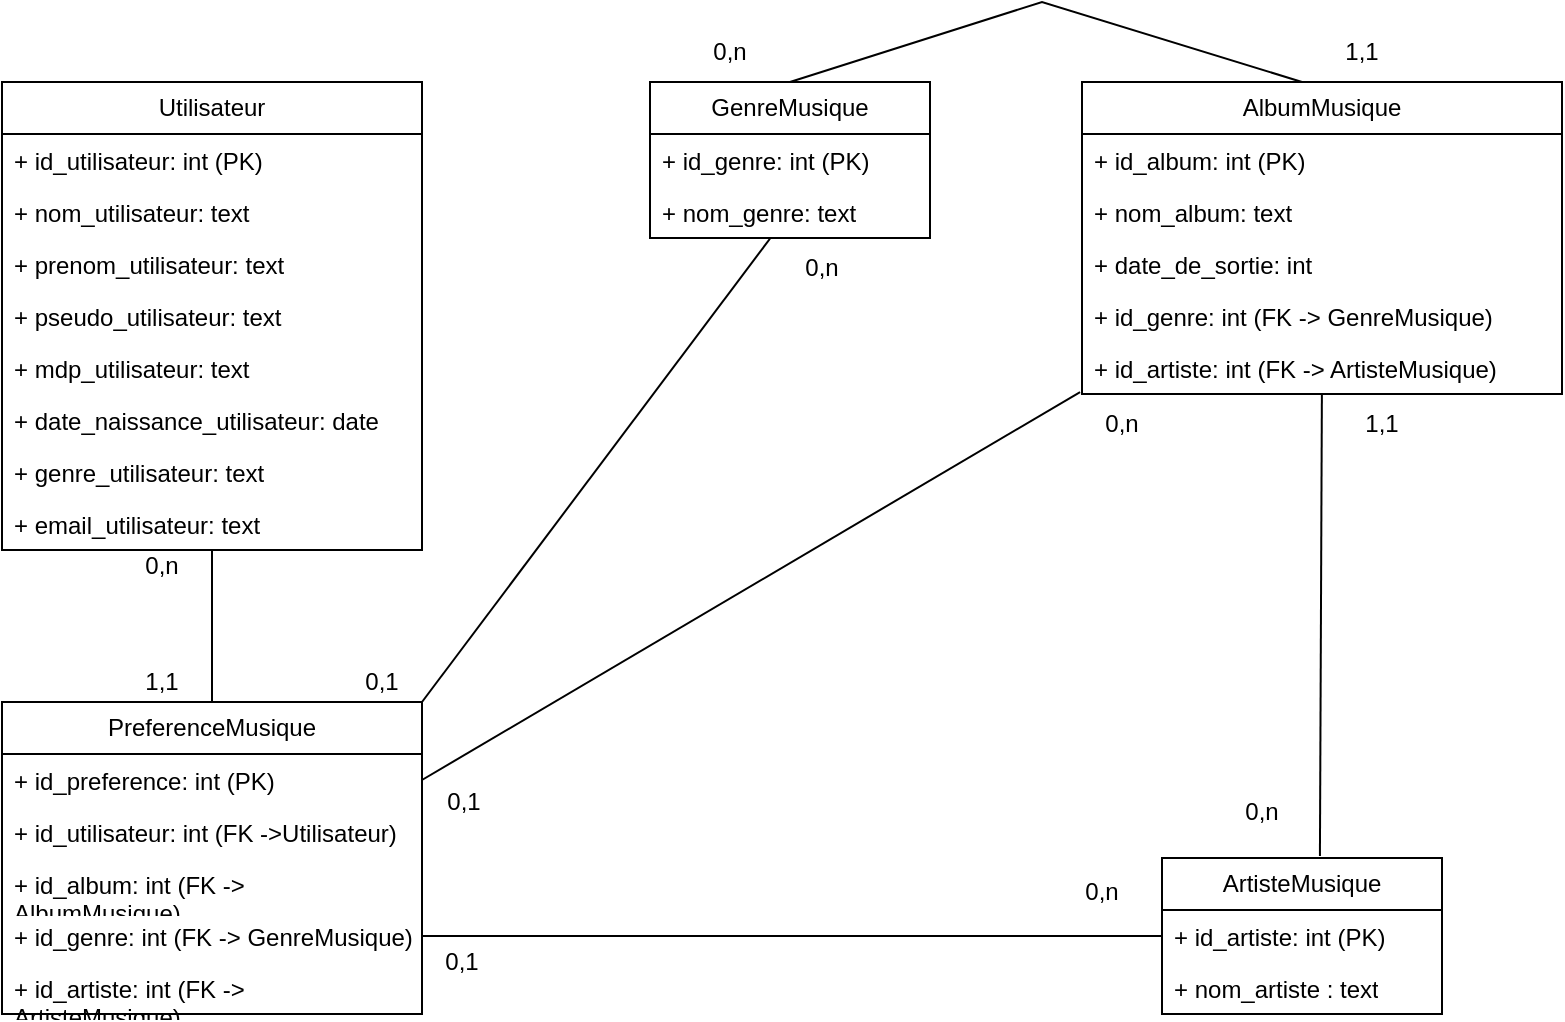 <mxfile version="22.1.16" type="device">
  <diagram name="Page-1" id="DD6AM0LzsnzHOWeUkZzR">
    <mxGraphModel dx="1050" dy="558" grid="1" gridSize="10" guides="1" tooltips="1" connect="1" arrows="1" fold="1" page="1" pageScale="1" pageWidth="827" pageHeight="1169" math="0" shadow="0">
      <root>
        <mxCell id="0" />
        <mxCell id="1" parent="0" />
        <mxCell id="HLpC4EP7czuA5DqaOfdw-7" value="Utilisateur" style="swimlane;fontStyle=0;childLayout=stackLayout;horizontal=1;startSize=26;fillColor=none;horizontalStack=0;resizeParent=1;resizeParentMax=0;resizeLast=0;collapsible=1;marginBottom=0;whiteSpace=wrap;html=1;" vertex="1" parent="1">
          <mxGeometry x="20" y="100" width="210" height="234" as="geometry" />
        </mxCell>
        <mxCell id="HLpC4EP7czuA5DqaOfdw-9" value="+ id_utilisateur: int (PK)" style="text;strokeColor=none;fillColor=none;align=left;verticalAlign=top;spacingLeft=4;spacingRight=4;overflow=hidden;rotatable=0;points=[[0,0.5],[1,0.5]];portConstraint=eastwest;whiteSpace=wrap;html=1;" vertex="1" parent="HLpC4EP7czuA5DqaOfdw-7">
          <mxGeometry y="26" width="210" height="26" as="geometry" />
        </mxCell>
        <mxCell id="HLpC4EP7czuA5DqaOfdw-8" value="+ nom_utilisateur: text" style="text;strokeColor=none;fillColor=none;align=left;verticalAlign=top;spacingLeft=4;spacingRight=4;overflow=hidden;rotatable=0;points=[[0,0.5],[1,0.5]];portConstraint=eastwest;whiteSpace=wrap;html=1;" vertex="1" parent="HLpC4EP7czuA5DqaOfdw-7">
          <mxGeometry y="52" width="210" height="26" as="geometry" />
        </mxCell>
        <mxCell id="HLpC4EP7czuA5DqaOfdw-12" value="+ prenom_utilisateur: text" style="text;strokeColor=none;fillColor=none;align=left;verticalAlign=top;spacingLeft=4;spacingRight=4;overflow=hidden;rotatable=0;points=[[0,0.5],[1,0.5]];portConstraint=eastwest;whiteSpace=wrap;html=1;" vertex="1" parent="HLpC4EP7czuA5DqaOfdw-7">
          <mxGeometry y="78" width="210" height="26" as="geometry" />
        </mxCell>
        <mxCell id="HLpC4EP7czuA5DqaOfdw-11" value="+ pseudo_utilisateur: text" style="text;strokeColor=none;fillColor=none;align=left;verticalAlign=top;spacingLeft=4;spacingRight=4;overflow=hidden;rotatable=0;points=[[0,0.5],[1,0.5]];portConstraint=eastwest;whiteSpace=wrap;html=1;" vertex="1" parent="HLpC4EP7czuA5DqaOfdw-7">
          <mxGeometry y="104" width="210" height="26" as="geometry" />
        </mxCell>
        <mxCell id="HLpC4EP7czuA5DqaOfdw-13" value="+ mdp_utilisateur: text" style="text;strokeColor=none;fillColor=none;align=left;verticalAlign=top;spacingLeft=4;spacingRight=4;overflow=hidden;rotatable=0;points=[[0,0.5],[1,0.5]];portConstraint=eastwest;whiteSpace=wrap;html=1;" vertex="1" parent="HLpC4EP7czuA5DqaOfdw-7">
          <mxGeometry y="130" width="210" height="26" as="geometry" />
        </mxCell>
        <mxCell id="HLpC4EP7czuA5DqaOfdw-10" value="+ date_naissance_utilisateur: date" style="text;strokeColor=none;fillColor=none;align=left;verticalAlign=top;spacingLeft=4;spacingRight=4;overflow=hidden;rotatable=0;points=[[0,0.5],[1,0.5]];portConstraint=eastwest;whiteSpace=wrap;html=1;" vertex="1" parent="HLpC4EP7czuA5DqaOfdw-7">
          <mxGeometry y="156" width="210" height="26" as="geometry" />
        </mxCell>
        <mxCell id="HLpC4EP7czuA5DqaOfdw-14" value="+ genre_utilisateur: text" style="text;strokeColor=none;fillColor=none;align=left;verticalAlign=top;spacingLeft=4;spacingRight=4;overflow=hidden;rotatable=0;points=[[0,0.5],[1,0.5]];portConstraint=eastwest;whiteSpace=wrap;html=1;" vertex="1" parent="HLpC4EP7czuA5DqaOfdw-7">
          <mxGeometry y="182" width="210" height="26" as="geometry" />
        </mxCell>
        <mxCell id="HLpC4EP7czuA5DqaOfdw-15" value="+ email_utilisateur: text" style="text;strokeColor=none;fillColor=none;align=left;verticalAlign=top;spacingLeft=4;spacingRight=4;overflow=hidden;rotatable=0;points=[[0,0.5],[1,0.5]];portConstraint=eastwest;whiteSpace=wrap;html=1;" vertex="1" parent="HLpC4EP7czuA5DqaOfdw-7">
          <mxGeometry y="208" width="210" height="26" as="geometry" />
        </mxCell>
        <mxCell id="HLpC4EP7czuA5DqaOfdw-26" value="GenreMusique" style="swimlane;fontStyle=0;childLayout=stackLayout;horizontal=1;startSize=26;fillColor=none;horizontalStack=0;resizeParent=1;resizeParentMax=0;resizeLast=0;collapsible=1;marginBottom=0;whiteSpace=wrap;html=1;" vertex="1" parent="1">
          <mxGeometry x="344" y="100" width="140" height="78" as="geometry" />
        </mxCell>
        <mxCell id="HLpC4EP7czuA5DqaOfdw-27" value="+ id_genre: int (PK)" style="text;strokeColor=none;fillColor=none;align=left;verticalAlign=top;spacingLeft=4;spacingRight=4;overflow=hidden;rotatable=0;points=[[0,0.5],[1,0.5]];portConstraint=eastwest;whiteSpace=wrap;html=1;" vertex="1" parent="HLpC4EP7czuA5DqaOfdw-26">
          <mxGeometry y="26" width="140" height="26" as="geometry" />
        </mxCell>
        <mxCell id="HLpC4EP7czuA5DqaOfdw-28" value="+ nom_genre: text" style="text;strokeColor=none;fillColor=none;align=left;verticalAlign=top;spacingLeft=4;spacingRight=4;overflow=hidden;rotatable=0;points=[[0,0.5],[1,0.5]];portConstraint=eastwest;whiteSpace=wrap;html=1;" vertex="1" parent="HLpC4EP7czuA5DqaOfdw-26">
          <mxGeometry y="52" width="140" height="26" as="geometry" />
        </mxCell>
        <mxCell id="HLpC4EP7czuA5DqaOfdw-30" value="ArtisteMusique" style="swimlane;fontStyle=0;childLayout=stackLayout;horizontal=1;startSize=26;fillColor=none;horizontalStack=0;resizeParent=1;resizeParentMax=0;resizeLast=0;collapsible=1;marginBottom=0;whiteSpace=wrap;html=1;" vertex="1" parent="1">
          <mxGeometry x="600" y="488" width="140" height="78" as="geometry" />
        </mxCell>
        <mxCell id="HLpC4EP7czuA5DqaOfdw-31" value="+ id_artiste: int (PK)" style="text;strokeColor=none;fillColor=none;align=left;verticalAlign=top;spacingLeft=4;spacingRight=4;overflow=hidden;rotatable=0;points=[[0,0.5],[1,0.5]];portConstraint=eastwest;whiteSpace=wrap;html=1;" vertex="1" parent="HLpC4EP7czuA5DqaOfdw-30">
          <mxGeometry y="26" width="140" height="26" as="geometry" />
        </mxCell>
        <mxCell id="HLpC4EP7czuA5DqaOfdw-32" value="+ nom_artiste : text" style="text;strokeColor=none;fillColor=none;align=left;verticalAlign=top;spacingLeft=4;spacingRight=4;overflow=hidden;rotatable=0;points=[[0,0.5],[1,0.5]];portConstraint=eastwest;whiteSpace=wrap;html=1;" vertex="1" parent="HLpC4EP7czuA5DqaOfdw-30">
          <mxGeometry y="52" width="140" height="26" as="geometry" />
        </mxCell>
        <mxCell id="HLpC4EP7czuA5DqaOfdw-33" value="PreferenceMusique" style="swimlane;fontStyle=0;childLayout=stackLayout;horizontal=1;startSize=26;fillColor=none;horizontalStack=0;resizeParent=1;resizeParentMax=0;resizeLast=0;collapsible=1;marginBottom=0;whiteSpace=wrap;html=1;" vertex="1" parent="1">
          <mxGeometry x="20" y="410" width="210" height="156" as="geometry" />
        </mxCell>
        <mxCell id="HLpC4EP7czuA5DqaOfdw-34" value="+ id_preference: int (PK)" style="text;strokeColor=none;fillColor=none;align=left;verticalAlign=top;spacingLeft=4;spacingRight=4;overflow=hidden;rotatable=0;points=[[0,0.5],[1,0.5]];portConstraint=eastwest;whiteSpace=wrap;html=1;" vertex="1" parent="HLpC4EP7czuA5DqaOfdw-33">
          <mxGeometry y="26" width="210" height="26" as="geometry" />
        </mxCell>
        <mxCell id="HLpC4EP7czuA5DqaOfdw-35" value="+ id_utilisateur: int (FK -&amp;gt;Utilisateur)" style="text;strokeColor=none;fillColor=none;align=left;verticalAlign=top;spacingLeft=4;spacingRight=4;overflow=hidden;rotatable=0;points=[[0,0.5],[1,0.5]];portConstraint=eastwest;whiteSpace=wrap;html=1;" vertex="1" parent="HLpC4EP7czuA5DqaOfdw-33">
          <mxGeometry y="52" width="210" height="26" as="geometry" />
        </mxCell>
        <mxCell id="HLpC4EP7czuA5DqaOfdw-36" value="+ id_album: int (FK -&amp;gt; AlbumMusique)" style="text;strokeColor=none;fillColor=none;align=left;verticalAlign=top;spacingLeft=4;spacingRight=4;overflow=hidden;rotatable=0;points=[[0,0.5],[1,0.5]];portConstraint=eastwest;whiteSpace=wrap;html=1;" vertex="1" parent="HLpC4EP7czuA5DqaOfdw-33">
          <mxGeometry y="78" width="210" height="26" as="geometry" />
        </mxCell>
        <mxCell id="HLpC4EP7czuA5DqaOfdw-37" value="+ id_genre: int (FK -&amp;gt; GenreMusique)" style="text;strokeColor=none;fillColor=none;align=left;verticalAlign=top;spacingLeft=4;spacingRight=4;overflow=hidden;rotatable=0;points=[[0,0.5],[1,0.5]];portConstraint=eastwest;whiteSpace=wrap;html=1;" vertex="1" parent="HLpC4EP7czuA5DqaOfdw-33">
          <mxGeometry y="104" width="210" height="26" as="geometry" />
        </mxCell>
        <mxCell id="HLpC4EP7czuA5DqaOfdw-38" value="+ id_artiste: int (FK -&amp;gt; ArtisteMusique)" style="text;strokeColor=none;fillColor=none;align=left;verticalAlign=top;spacingLeft=4;spacingRight=4;overflow=hidden;rotatable=0;points=[[0,0.5],[1,0.5]];portConstraint=eastwest;whiteSpace=wrap;html=1;" vertex="1" parent="HLpC4EP7czuA5DqaOfdw-33">
          <mxGeometry y="130" width="210" height="26" as="geometry" />
        </mxCell>
        <mxCell id="HLpC4EP7czuA5DqaOfdw-42" value="AlbumMusique" style="swimlane;fontStyle=0;childLayout=stackLayout;horizontal=1;startSize=26;fillColor=none;horizontalStack=0;resizeParent=1;resizeParentMax=0;resizeLast=0;collapsible=1;marginBottom=0;whiteSpace=wrap;html=1;" vertex="1" parent="1">
          <mxGeometry x="560" y="100" width="240" height="156" as="geometry" />
        </mxCell>
        <mxCell id="HLpC4EP7czuA5DqaOfdw-43" value="+ id_album: int (PK)" style="text;strokeColor=none;fillColor=none;align=left;verticalAlign=top;spacingLeft=4;spacingRight=4;overflow=hidden;rotatable=0;points=[[0,0.5],[1,0.5]];portConstraint=eastwest;whiteSpace=wrap;html=1;" vertex="1" parent="HLpC4EP7czuA5DqaOfdw-42">
          <mxGeometry y="26" width="240" height="26" as="geometry" />
        </mxCell>
        <mxCell id="HLpC4EP7czuA5DqaOfdw-44" value="+ nom_album: text" style="text;strokeColor=none;fillColor=none;align=left;verticalAlign=top;spacingLeft=4;spacingRight=4;overflow=hidden;rotatable=0;points=[[0,0.5],[1,0.5]];portConstraint=eastwest;whiteSpace=wrap;html=1;" vertex="1" parent="HLpC4EP7czuA5DqaOfdw-42">
          <mxGeometry y="52" width="240" height="26" as="geometry" />
        </mxCell>
        <mxCell id="HLpC4EP7czuA5DqaOfdw-47" value="+ date_de_sortie: int " style="text;strokeColor=none;fillColor=none;align=left;verticalAlign=top;spacingLeft=4;spacingRight=4;overflow=hidden;rotatable=0;points=[[0,0.5],[1,0.5]];portConstraint=eastwest;whiteSpace=wrap;html=1;" vertex="1" parent="HLpC4EP7czuA5DqaOfdw-42">
          <mxGeometry y="78" width="240" height="26" as="geometry" />
        </mxCell>
        <mxCell id="HLpC4EP7czuA5DqaOfdw-46" value="+ id_genre: int (FK -&amp;gt; GenreMusique)" style="text;strokeColor=none;fillColor=none;align=left;verticalAlign=top;spacingLeft=4;spacingRight=4;overflow=hidden;rotatable=0;points=[[0,0.5],[1,0.5]];portConstraint=eastwest;whiteSpace=wrap;html=1;" vertex="1" parent="HLpC4EP7czuA5DqaOfdw-42">
          <mxGeometry y="104" width="240" height="26" as="geometry" />
        </mxCell>
        <mxCell id="HLpC4EP7czuA5DqaOfdw-45" value="+ id_artiste: int (FK -&amp;gt; ArtisteMusique)" style="text;strokeColor=none;fillColor=none;align=left;verticalAlign=top;spacingLeft=4;spacingRight=4;overflow=hidden;rotatable=0;points=[[0,0.5],[1,0.5]];portConstraint=eastwest;whiteSpace=wrap;html=1;" vertex="1" parent="HLpC4EP7czuA5DqaOfdw-42">
          <mxGeometry y="130" width="240" height="26" as="geometry" />
        </mxCell>
        <mxCell id="HLpC4EP7czuA5DqaOfdw-48" value="" style="endArrow=none;html=1;rounded=0;exitX=0.564;exitY=-0.013;exitDx=0;exitDy=0;exitPerimeter=0;" edge="1" parent="1" source="HLpC4EP7czuA5DqaOfdw-30" target="HLpC4EP7czuA5DqaOfdw-45">
          <mxGeometry width="50" height="50" relative="1" as="geometry">
            <mxPoint x="390" y="370" as="sourcePoint" />
            <mxPoint x="440" y="320" as="targetPoint" />
          </mxGeometry>
        </mxCell>
        <mxCell id="HLpC4EP7czuA5DqaOfdw-50" value="" style="endArrow=none;html=1;rounded=0;exitX=1;exitY=0.5;exitDx=0;exitDy=0;entryX=0;entryY=0.5;entryDx=0;entryDy=0;" edge="1" parent="1" source="HLpC4EP7czuA5DqaOfdw-37" target="HLpC4EP7czuA5DqaOfdw-30">
          <mxGeometry width="50" height="50" relative="1" as="geometry">
            <mxPoint x="390" y="370" as="sourcePoint" />
            <mxPoint x="440" y="320" as="targetPoint" />
          </mxGeometry>
        </mxCell>
        <mxCell id="HLpC4EP7czuA5DqaOfdw-51" value="" style="endArrow=none;html=1;rounded=0;" edge="1" parent="1" source="HLpC4EP7czuA5DqaOfdw-33" target="HLpC4EP7czuA5DqaOfdw-15">
          <mxGeometry width="50" height="50" relative="1" as="geometry">
            <mxPoint x="210" y="380" as="sourcePoint" />
            <mxPoint x="440" y="320" as="targetPoint" />
          </mxGeometry>
        </mxCell>
        <mxCell id="HLpC4EP7czuA5DqaOfdw-52" value="" style="endArrow=none;html=1;rounded=0;exitX=1;exitY=0;exitDx=0;exitDy=0;" edge="1" parent="1" source="HLpC4EP7czuA5DqaOfdw-33" target="HLpC4EP7czuA5DqaOfdw-28">
          <mxGeometry width="50" height="50" relative="1" as="geometry">
            <mxPoint x="390" y="390" as="sourcePoint" />
            <mxPoint x="440" y="340" as="targetPoint" />
          </mxGeometry>
        </mxCell>
        <mxCell id="HLpC4EP7czuA5DqaOfdw-53" value="" style="endArrow=none;html=1;rounded=0;exitX=1;exitY=0.25;exitDx=0;exitDy=0;entryX=-0.004;entryY=0.962;entryDx=0;entryDy=0;entryPerimeter=0;" edge="1" parent="1" source="HLpC4EP7czuA5DqaOfdw-33" target="HLpC4EP7czuA5DqaOfdw-45">
          <mxGeometry width="50" height="50" relative="1" as="geometry">
            <mxPoint x="390" y="390" as="sourcePoint" />
            <mxPoint x="440" y="340" as="targetPoint" />
          </mxGeometry>
        </mxCell>
        <mxCell id="HLpC4EP7czuA5DqaOfdw-54" value="" style="endArrow=none;html=1;rounded=0;exitX=0.5;exitY=0;exitDx=0;exitDy=0;entryX=0;entryY=1;entryDx=0;entryDy=0;" edge="1" parent="1" source="HLpC4EP7czuA5DqaOfdw-26" target="HLpC4EP7czuA5DqaOfdw-69">
          <mxGeometry width="50" height="50" relative="1" as="geometry">
            <mxPoint x="390" y="390" as="sourcePoint" />
            <mxPoint x="420" y="110" as="targetPoint" />
            <Array as="points">
              <mxPoint x="414" y="100" />
              <mxPoint x="540" y="60" />
            </Array>
          </mxGeometry>
        </mxCell>
        <mxCell id="HLpC4EP7czuA5DqaOfdw-55" value="0,n" style="text;html=1;strokeColor=none;fillColor=none;align=center;verticalAlign=middle;whiteSpace=wrap;rounded=0;" vertex="1" parent="1">
          <mxGeometry x="620" y="450" width="60" height="30" as="geometry" />
        </mxCell>
        <mxCell id="HLpC4EP7czuA5DqaOfdw-62" value="1,1" style="text;html=1;strokeColor=none;fillColor=none;align=center;verticalAlign=middle;whiteSpace=wrap;rounded=0;" vertex="1" parent="1">
          <mxGeometry x="680" y="256" width="60" height="30" as="geometry" />
        </mxCell>
        <mxCell id="HLpC4EP7czuA5DqaOfdw-64" value="0,1" style="text;html=1;strokeColor=none;fillColor=none;align=center;verticalAlign=middle;whiteSpace=wrap;rounded=0;" vertex="1" parent="1">
          <mxGeometry x="235" y="530" width="30" height="20" as="geometry" />
        </mxCell>
        <mxCell id="HLpC4EP7czuA5DqaOfdw-65" value="0,n" style="text;html=1;strokeColor=none;fillColor=none;align=center;verticalAlign=middle;whiteSpace=wrap;rounded=0;" vertex="1" parent="1">
          <mxGeometry x="540" y="490" width="60" height="30" as="geometry" />
        </mxCell>
        <mxCell id="HLpC4EP7czuA5DqaOfdw-66" value="1,1" style="text;html=1;strokeColor=none;fillColor=none;align=center;verticalAlign=middle;whiteSpace=wrap;rounded=0;" vertex="1" parent="1">
          <mxGeometry x="80" y="390" width="40" height="20" as="geometry" />
        </mxCell>
        <mxCell id="HLpC4EP7czuA5DqaOfdw-67" value="0,n" style="text;html=1;strokeColor=none;fillColor=none;align=center;verticalAlign=middle;whiteSpace=wrap;rounded=0;" vertex="1" parent="1">
          <mxGeometry x="80" y="334" width="40" height="16" as="geometry" />
        </mxCell>
        <mxCell id="HLpC4EP7czuA5DqaOfdw-68" value="0,n" style="text;html=1;strokeColor=none;fillColor=none;align=center;verticalAlign=middle;whiteSpace=wrap;rounded=0;" vertex="1" parent="1">
          <mxGeometry x="354" y="70" width="60" height="30" as="geometry" />
        </mxCell>
        <mxCell id="HLpC4EP7czuA5DqaOfdw-69" value="1,1" style="text;html=1;strokeColor=none;fillColor=none;align=center;verticalAlign=middle;whiteSpace=wrap;rounded=0;" vertex="1" parent="1">
          <mxGeometry x="670" y="70" width="60" height="30" as="geometry" />
        </mxCell>
        <mxCell id="HLpC4EP7czuA5DqaOfdw-70" value="0,n" style="text;html=1;strokeColor=none;fillColor=none;align=center;verticalAlign=middle;whiteSpace=wrap;rounded=0;" vertex="1" parent="1">
          <mxGeometry x="400" y="178" width="60" height="30" as="geometry" />
        </mxCell>
        <mxCell id="HLpC4EP7czuA5DqaOfdw-71" value="0,n" style="text;html=1;strokeColor=none;fillColor=none;align=center;verticalAlign=middle;whiteSpace=wrap;rounded=0;" vertex="1" parent="1">
          <mxGeometry x="550" y="256" width="60" height="30" as="geometry" />
        </mxCell>
        <mxCell id="HLpC4EP7czuA5DqaOfdw-72" value="0,1" style="text;html=1;strokeColor=none;fillColor=none;align=center;verticalAlign=middle;whiteSpace=wrap;rounded=0;" vertex="1" parent="1">
          <mxGeometry x="190" y="390" width="40" height="20" as="geometry" />
        </mxCell>
        <mxCell id="HLpC4EP7czuA5DqaOfdw-73" value="0,1" style="text;html=1;strokeColor=none;fillColor=none;align=center;verticalAlign=middle;whiteSpace=wrap;rounded=0;" vertex="1" parent="1">
          <mxGeometry x="231" y="450" width="40" height="20" as="geometry" />
        </mxCell>
      </root>
    </mxGraphModel>
  </diagram>
</mxfile>
